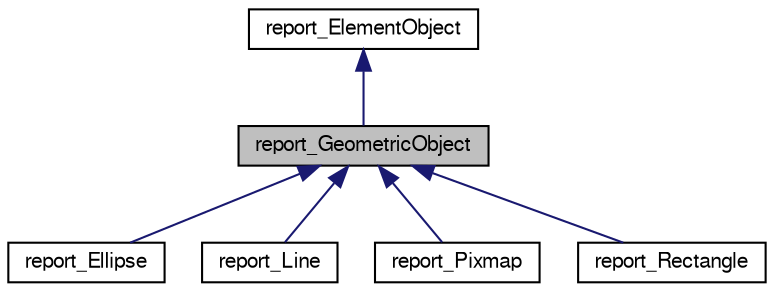 digraph G
{
  edge [fontname="FreeSans",fontsize=10,labelfontname="FreeSans",labelfontsize=10];
  node [fontname="FreeSans",fontsize=10,shape=record];
  Node1 [label="report_GeometricObject",height=0.2,width=0.4,color="black", fillcolor="grey75", style="filled" fontcolor="black"];
  Node2 -> Node1 [dir=back,color="midnightblue",fontsize=10,style="solid",fontname="FreeSans"];
  Node2 [label="report_ElementObject",height=0.2,width=0.4,color="black", fillcolor="white", style="filled",URL="$classreport__ElementObject.html"];
  Node1 -> Node3 [dir=back,color="midnightblue",fontsize=10,style="solid",fontname="FreeSans"];
  Node3 [label="report_Ellipse",height=0.2,width=0.4,color="black", fillcolor="white", style="filled",URL="$classreport__Ellipse.html"];
  Node1 -> Node4 [dir=back,color="midnightblue",fontsize=10,style="solid",fontname="FreeSans"];
  Node4 [label="report_Line",height=0.2,width=0.4,color="black", fillcolor="white", style="filled",URL="$classreport__Line.html"];
  Node1 -> Node5 [dir=back,color="midnightblue",fontsize=10,style="solid",fontname="FreeSans"];
  Node5 [label="report_Pixmap",height=0.2,width=0.4,color="black", fillcolor="white", style="filled",URL="$classreport__Pixmap.html"];
  Node1 -> Node6 [dir=back,color="midnightblue",fontsize=10,style="solid",fontname="FreeSans"];
  Node6 [label="report_Rectangle",height=0.2,width=0.4,color="black", fillcolor="white", style="filled",URL="$classreport__Rectangle.html"];
}

